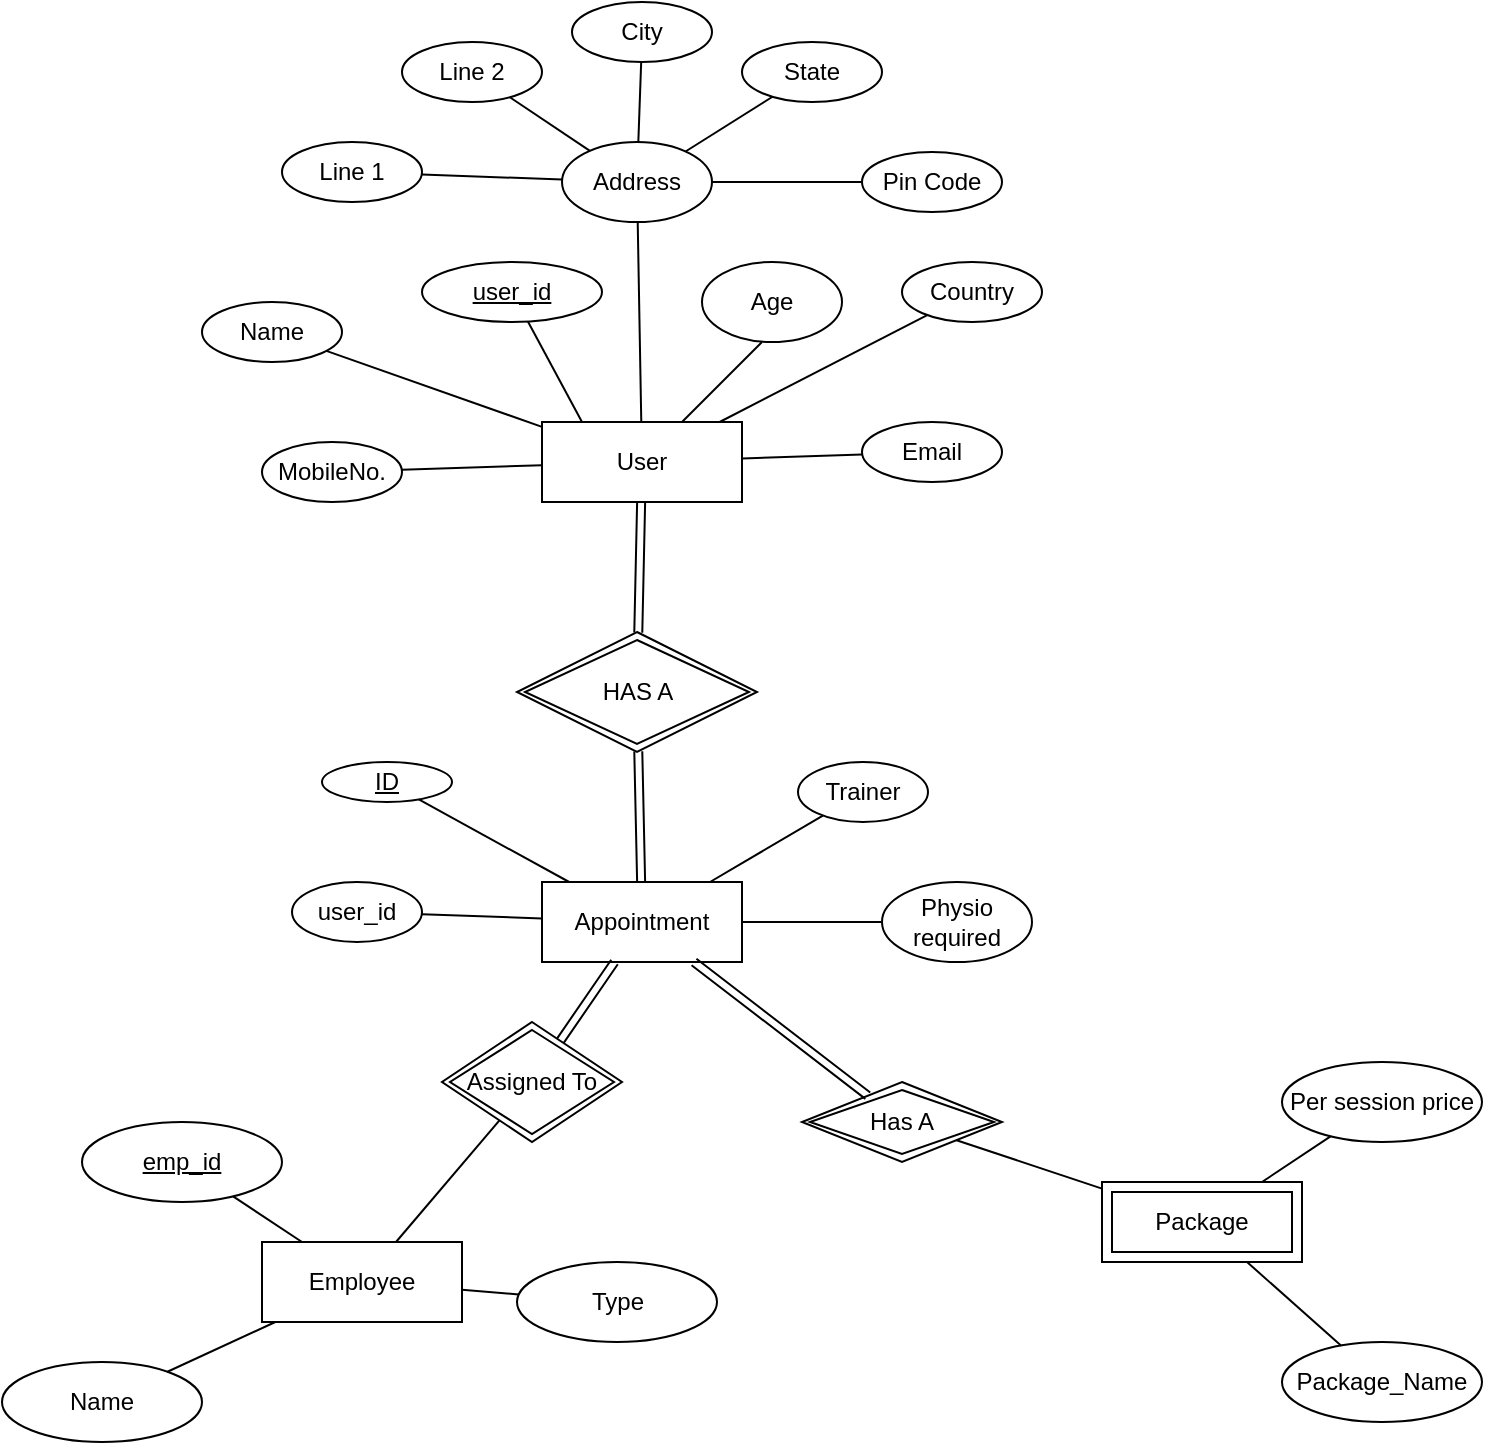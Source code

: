 <mxfile version="14.9.6" type="google"><diagram name="Page-1" id="e56a1550-8fbb-45ad-956c-1786394a9013"><mxGraphModel dx="866" dy="405" grid="1" gridSize="10" guides="1" tooltips="1" connect="1" arrows="1" fold="1" page="1" pageScale="1" pageWidth="1100" pageHeight="850" background="none" math="0" shadow="0"><root><mxCell id="0"/><mxCell id="1" parent="0"/><mxCell id="IpZd1X6jhCdk0gnbHK4a-1" value="Age" style="ellipse;whiteSpace=wrap;html=1;" vertex="1" parent="1"><mxGeometry x="470" y="180" width="70" height="40" as="geometry"/></mxCell><mxCell id="IpZd1X6jhCdk0gnbHK4a-2" value="User" style="whiteSpace=wrap;html=1;align=center;" vertex="1" parent="1"><mxGeometry x="390" y="260" width="100" height="40" as="geometry"/></mxCell><mxCell id="IpZd1X6jhCdk0gnbHK4a-4" value="" style="endArrow=none;html=1;" edge="1" parent="1" source="IpZd1X6jhCdk0gnbHK4a-2"><mxGeometry width="50" height="50" relative="1" as="geometry"><mxPoint x="450" y="270" as="sourcePoint"/><mxPoint x="500" y="220" as="targetPoint"/></mxGeometry></mxCell><mxCell id="IpZd1X6jhCdk0gnbHK4a-5" value="user_id" style="ellipse;whiteSpace=wrap;html=1;align=center;fontStyle=4;" vertex="1" parent="1"><mxGeometry x="330" y="180" width="90" height="30" as="geometry"/></mxCell><mxCell id="IpZd1X6jhCdk0gnbHK4a-7" value="" style="endArrow=none;html=1;" edge="1" parent="1" target="IpZd1X6jhCdk0gnbHK4a-5"><mxGeometry width="50" height="50" relative="1" as="geometry"><mxPoint x="410" y="260" as="sourcePoint"/><mxPoint x="460" y="220" as="targetPoint"/></mxGeometry></mxCell><mxCell id="IpZd1X6jhCdk0gnbHK4a-8" value="Address" style="ellipse;whiteSpace=wrap;html=1;align=center;" vertex="1" parent="1"><mxGeometry x="400" y="120" width="75" height="40" as="geometry"/></mxCell><mxCell id="IpZd1X6jhCdk0gnbHK4a-9" value="Country" style="ellipse;whiteSpace=wrap;html=1;align=center;" vertex="1" parent="1"><mxGeometry x="570" y="180" width="70" height="30" as="geometry"/></mxCell><mxCell id="IpZd1X6jhCdk0gnbHK4a-13" value="State" style="ellipse;whiteSpace=wrap;html=1;align=center;" vertex="1" parent="1"><mxGeometry x="490" y="70" width="70" height="30" as="geometry"/></mxCell><mxCell id="IpZd1X6jhCdk0gnbHK4a-14" value="City" style="ellipse;whiteSpace=wrap;html=1;align=center;" vertex="1" parent="1"><mxGeometry x="405" y="50" width="70" height="30" as="geometry"/></mxCell><mxCell id="IpZd1X6jhCdk0gnbHK4a-15" value="Line 2" style="ellipse;whiteSpace=wrap;html=1;align=center;" vertex="1" parent="1"><mxGeometry x="320" y="70" width="70" height="30" as="geometry"/></mxCell><mxCell id="IpZd1X6jhCdk0gnbHK4a-16" value="Line 1" style="ellipse;whiteSpace=wrap;html=1;align=center;" vertex="1" parent="1"><mxGeometry x="260" y="120" width="70" height="30" as="geometry"/></mxCell><mxCell id="IpZd1X6jhCdk0gnbHK4a-17" value="Pin Code" style="ellipse;whiteSpace=wrap;html=1;align=center;" vertex="1" parent="1"><mxGeometry x="550" y="125" width="70" height="30" as="geometry"/></mxCell><mxCell id="IpZd1X6jhCdk0gnbHK4a-18" value="" style="endArrow=none;html=1;" edge="1" parent="1" source="IpZd1X6jhCdk0gnbHK4a-8" target="IpZd1X6jhCdk0gnbHK4a-16"><mxGeometry width="50" height="50" relative="1" as="geometry"><mxPoint x="300" y="190" as="sourcePoint"/><mxPoint x="350" y="140" as="targetPoint"/></mxGeometry></mxCell><mxCell id="IpZd1X6jhCdk0gnbHK4a-19" value="" style="endArrow=none;html=1;" edge="1" parent="1" source="IpZd1X6jhCdk0gnbHK4a-14" target="IpZd1X6jhCdk0gnbHK4a-8"><mxGeometry width="50" height="50" relative="1" as="geometry"><mxPoint x="500.172" y="86.36" as="sourcePoint"/><mxPoint x="430.002" y="83.638" as="targetPoint"/></mxGeometry></mxCell><mxCell id="IpZd1X6jhCdk0gnbHK4a-20" value="" style="endArrow=none;html=1;" edge="1" parent="1" source="IpZd1X6jhCdk0gnbHK4a-2" target="IpZd1X6jhCdk0gnbHK4a-8"><mxGeometry width="50" height="50" relative="1" as="geometry"><mxPoint x="420.052" y="158.95" as="sourcePoint"/><mxPoint x="349.882" y="156.228" as="targetPoint"/></mxGeometry></mxCell><mxCell id="IpZd1X6jhCdk0gnbHK4a-21" value="" style="endArrow=none;html=1;" edge="1" parent="1" source="IpZd1X6jhCdk0gnbHK4a-8" target="IpZd1X6jhCdk0gnbHK4a-15"><mxGeometry width="50" height="50" relative="1" as="geometry"><mxPoint x="470.002" y="92.72" as="sourcePoint"/><mxPoint x="399.832" y="89.998" as="targetPoint"/></mxGeometry></mxCell><mxCell id="IpZd1X6jhCdk0gnbHK4a-22" value="" style="endArrow=none;html=1;exitX=0;exitY=0.5;exitDx=0;exitDy=0;" edge="1" parent="1" source="IpZd1X6jhCdk0gnbHK4a-17" target="IpZd1X6jhCdk0gnbHK4a-8"><mxGeometry width="50" height="50" relative="1" as="geometry"><mxPoint x="570" y="134" as="sourcePoint"/><mxPoint x="489.832" y="133.638" as="targetPoint"/></mxGeometry></mxCell><mxCell id="IpZd1X6jhCdk0gnbHK4a-23" value="" style="endArrow=none;html=1;" edge="1" parent="1" source="IpZd1X6jhCdk0gnbHK4a-13" target="IpZd1X6jhCdk0gnbHK4a-8"><mxGeometry width="50" height="50" relative="1" as="geometry"><mxPoint x="530.172" y="120.0" as="sourcePoint"/><mxPoint x="460.002" y="117.278" as="targetPoint"/></mxGeometry></mxCell><mxCell id="IpZd1X6jhCdk0gnbHK4a-24" value="Name" style="ellipse;whiteSpace=wrap;html=1;align=center;" vertex="1" parent="1"><mxGeometry x="220" y="200" width="70" height="30" as="geometry"/></mxCell><mxCell id="IpZd1X6jhCdk0gnbHK4a-25" value="MobileNo." style="ellipse;whiteSpace=wrap;html=1;align=center;" vertex="1" parent="1"><mxGeometry x="250" y="270" width="70" height="30" as="geometry"/></mxCell><mxCell id="IpZd1X6jhCdk0gnbHK4a-26" value="Email" style="ellipse;whiteSpace=wrap;html=1;align=center;" vertex="1" parent="1"><mxGeometry x="550" y="260" width="70" height="30" as="geometry"/></mxCell><mxCell id="IpZd1X6jhCdk0gnbHK4a-27" value="" style="endArrow=none;html=1;" edge="1" parent="1" source="IpZd1X6jhCdk0gnbHK4a-2" target="IpZd1X6jhCdk0gnbHK4a-26"><mxGeometry width="50" height="50" relative="1" as="geometry"><mxPoint x="410" y="300" as="sourcePoint"/><mxPoint x="460" y="250" as="targetPoint"/></mxGeometry></mxCell><mxCell id="IpZd1X6jhCdk0gnbHK4a-28" value="" style="endArrow=none;html=1;" edge="1" parent="1" source="IpZd1X6jhCdk0gnbHK4a-2" target="IpZd1X6jhCdk0gnbHK4a-25"><mxGeometry width="50" height="50" relative="1" as="geometry"><mxPoint x="500" y="288.276" as="sourcePoint"/><mxPoint x="560.113" y="286.203" as="targetPoint"/></mxGeometry></mxCell><mxCell id="IpZd1X6jhCdk0gnbHK4a-29" value="" style="endArrow=none;html=1;" edge="1" parent="1" source="IpZd1X6jhCdk0gnbHK4a-24" target="IpZd1X6jhCdk0gnbHK4a-2"><mxGeometry width="50" height="50" relative="1" as="geometry"><mxPoint x="510" y="298.276" as="sourcePoint"/><mxPoint x="460" y="290" as="targetPoint"/></mxGeometry></mxCell><mxCell id="IpZd1X6jhCdk0gnbHK4a-31" value="" style="endArrow=none;html=1;" edge="1" parent="1" source="IpZd1X6jhCdk0gnbHK4a-2" target="IpZd1X6jhCdk0gnbHK4a-9"><mxGeometry width="50" height="50" relative="1" as="geometry"><mxPoint x="530" y="318.276" as="sourcePoint"/><mxPoint x="590.113" y="316.203" as="targetPoint"/></mxGeometry></mxCell><mxCell id="IpZd1X6jhCdk0gnbHK4a-32" value="HAS A&lt;br&gt;" style="shape=rhombus;double=1;perimeter=rhombusPerimeter;whiteSpace=wrap;html=1;align=center;" vertex="1" parent="1"><mxGeometry x="377.5" y="365" width="120" height="60" as="geometry"/></mxCell><mxCell id="IpZd1X6jhCdk0gnbHK4a-37" value="Appointment" style="whiteSpace=wrap;html=1;align=center;" vertex="1" parent="1"><mxGeometry x="390" y="490" width="100" height="40" as="geometry"/></mxCell><mxCell id="IpZd1X6jhCdk0gnbHK4a-38" value="user_id" style="ellipse;whiteSpace=wrap;html=1;align=center;" vertex="1" parent="1"><mxGeometry x="265" y="490" width="65" height="30" as="geometry"/></mxCell><mxCell id="IpZd1X6jhCdk0gnbHK4a-39" value="Physio&lt;br&gt;required" style="ellipse;whiteSpace=wrap;html=1;align=center;" vertex="1" parent="1"><mxGeometry x="560" y="490" width="75" height="40" as="geometry"/></mxCell><mxCell id="IpZd1X6jhCdk0gnbHK4a-40" value="Trainer" style="ellipse;whiteSpace=wrap;html=1;align=center;" vertex="1" parent="1"><mxGeometry x="518" y="430" width="65" height="30" as="geometry"/></mxCell><mxCell id="IpZd1X6jhCdk0gnbHK4a-41" value="ID" style="ellipse;whiteSpace=wrap;html=1;align=center;fontStyle=4;" vertex="1" parent="1"><mxGeometry x="280" y="430" width="65" height="20" as="geometry"/></mxCell><mxCell id="IpZd1X6jhCdk0gnbHK4a-42" value="Employee" style="whiteSpace=wrap;html=1;align=center;" vertex="1" parent="1"><mxGeometry x="250" y="670" width="100" height="40" as="geometry"/></mxCell><mxCell id="IpZd1X6jhCdk0gnbHK4a-43" value="emp_id" style="ellipse;whiteSpace=wrap;html=1;align=center;fontStyle=4;" vertex="1" parent="1"><mxGeometry x="160" y="610" width="100" height="40" as="geometry"/></mxCell><mxCell id="IpZd1X6jhCdk0gnbHK4a-44" value="Name" style="ellipse;whiteSpace=wrap;html=1;align=center;" vertex="1" parent="1"><mxGeometry x="120" y="730" width="100" height="40" as="geometry"/></mxCell><mxCell id="IpZd1X6jhCdk0gnbHK4a-45" value="Type" style="ellipse;whiteSpace=wrap;html=1;align=center;" vertex="1" parent="1"><mxGeometry x="377.5" y="680" width="100" height="40" as="geometry"/></mxCell><mxCell id="IpZd1X6jhCdk0gnbHK4a-46" value="Assigned To" style="shape=rhombus;double=1;perimeter=rhombusPerimeter;whiteSpace=wrap;html=1;align=center;" vertex="1" parent="1"><mxGeometry x="340" y="560" width="90" height="60" as="geometry"/></mxCell><mxCell id="IpZd1X6jhCdk0gnbHK4a-47" value="" style="endArrow=none;html=1;" edge="1" parent="1" source="IpZd1X6jhCdk0gnbHK4a-42" target="IpZd1X6jhCdk0gnbHK4a-46"><mxGeometry width="50" height="50" relative="1" as="geometry"><mxPoint x="410" y="640" as="sourcePoint"/><mxPoint x="460" y="590" as="targetPoint"/></mxGeometry></mxCell><mxCell id="IpZd1X6jhCdk0gnbHK4a-50" value="Has A" style="shape=rhombus;double=1;perimeter=rhombusPerimeter;whiteSpace=wrap;html=1;align=center;" vertex="1" parent="1"><mxGeometry x="520" y="590" width="100" height="40" as="geometry"/></mxCell><mxCell id="IpZd1X6jhCdk0gnbHK4a-51" value="Package" style="shape=ext;margin=3;double=1;whiteSpace=wrap;html=1;align=center;" vertex="1" parent="1"><mxGeometry x="670" y="640" width="100" height="40" as="geometry"/></mxCell><mxCell id="IpZd1X6jhCdk0gnbHK4a-52" value="Per session price" style="ellipse;whiteSpace=wrap;html=1;align=center;" vertex="1" parent="1"><mxGeometry x="760" y="580" width="100" height="40" as="geometry"/></mxCell><mxCell id="IpZd1X6jhCdk0gnbHK4a-53" value="Package_Name" style="ellipse;whiteSpace=wrap;html=1;align=center;" vertex="1" parent="1"><mxGeometry x="760" y="720" width="100" height="40" as="geometry"/></mxCell><mxCell id="IpZd1X6jhCdk0gnbHK4a-57" value="" style="endArrow=none;html=1;" edge="1" parent="1" source="IpZd1X6jhCdk0gnbHK4a-50" target="IpZd1X6jhCdk0gnbHK4a-51"><mxGeometry width="50" height="50" relative="1" as="geometry"><mxPoint x="410" y="640" as="sourcePoint"/><mxPoint x="460" y="590" as="targetPoint"/></mxGeometry></mxCell><mxCell id="IpZd1X6jhCdk0gnbHK4a-59" value="" style="endArrow=none;html=1;" edge="1" parent="1" source="IpZd1X6jhCdk0gnbHK4a-51" target="IpZd1X6jhCdk0gnbHK4a-52"><mxGeometry width="50" height="50" relative="1" as="geometry"><mxPoint x="630" y="670" as="sourcePoint"/><mxPoint x="680" y="620" as="targetPoint"/></mxGeometry></mxCell><mxCell id="IpZd1X6jhCdk0gnbHK4a-60" value="" style="endArrow=none;html=1;" edge="1" parent="1" source="IpZd1X6jhCdk0gnbHK4a-51" target="IpZd1X6jhCdk0gnbHK4a-53"><mxGeometry width="50" height="50" relative="1" as="geometry"><mxPoint x="760.0" y="650" as="sourcePoint"/><mxPoint x="794.275" y="627.15" as="targetPoint"/></mxGeometry></mxCell><mxCell id="IpZd1X6jhCdk0gnbHK4a-61" value="" style="endArrow=none;html=1;" edge="1" parent="1" source="IpZd1X6jhCdk0gnbHK4a-43" target="IpZd1X6jhCdk0gnbHK4a-42"><mxGeometry width="50" height="50" relative="1" as="geometry"><mxPoint x="320" y="570" as="sourcePoint"/><mxPoint x="370" y="520" as="targetPoint"/></mxGeometry></mxCell><mxCell id="IpZd1X6jhCdk0gnbHK4a-62" value="" style="endArrow=none;html=1;" edge="1" parent="1" source="IpZd1X6jhCdk0gnbHK4a-44" target="IpZd1X6jhCdk0gnbHK4a-42"><mxGeometry width="50" height="50" relative="1" as="geometry"><mxPoint x="320" y="870" as="sourcePoint"/><mxPoint x="370" y="820" as="targetPoint"/></mxGeometry></mxCell><mxCell id="IpZd1X6jhCdk0gnbHK4a-63" value="" style="endArrow=none;html=1;" edge="1" parent="1" source="IpZd1X6jhCdk0gnbHK4a-45" target="IpZd1X6jhCdk0gnbHK4a-42"><mxGeometry width="50" height="50" relative="1" as="geometry"><mxPoint x="320" y="870" as="sourcePoint"/><mxPoint x="370" y="820" as="targetPoint"/></mxGeometry></mxCell><mxCell id="IpZd1X6jhCdk0gnbHK4a-64" value="" style="shape=link;html=1;" edge="1" parent="1" source="IpZd1X6jhCdk0gnbHK4a-46" target="IpZd1X6jhCdk0gnbHK4a-37"><mxGeometry width="100" relative="1" as="geometry"><mxPoint x="300" y="540" as="sourcePoint"/><mxPoint x="400" y="540" as="targetPoint"/></mxGeometry></mxCell><mxCell id="IpZd1X6jhCdk0gnbHK4a-65" value="" style="shape=link;html=1;" edge="1" parent="1" source="IpZd1X6jhCdk0gnbHK4a-37" target="IpZd1X6jhCdk0gnbHK4a-50"><mxGeometry width="100" relative="1" as="geometry"><mxPoint x="300" y="540" as="sourcePoint"/><mxPoint x="400" y="540" as="targetPoint"/></mxGeometry></mxCell><mxCell id="IpZd1X6jhCdk0gnbHK4a-66" value="" style="shape=link;html=1;" edge="1" parent="1" source="IpZd1X6jhCdk0gnbHK4a-37" target="IpZd1X6jhCdk0gnbHK4a-32"><mxGeometry width="100" relative="1" as="geometry"><mxPoint x="300" y="540" as="sourcePoint"/><mxPoint x="400" y="540" as="targetPoint"/></mxGeometry></mxCell><mxCell id="IpZd1X6jhCdk0gnbHK4a-67" value="" style="shape=link;html=1;" edge="1" parent="1" source="IpZd1X6jhCdk0gnbHK4a-2" target="IpZd1X6jhCdk0gnbHK4a-32"><mxGeometry width="100" relative="1" as="geometry"><mxPoint x="300" y="340" as="sourcePoint"/><mxPoint x="400" y="340" as="targetPoint"/></mxGeometry></mxCell><mxCell id="IpZd1X6jhCdk0gnbHK4a-68" value="" style="endArrow=none;html=1;" edge="1" parent="1" source="IpZd1X6jhCdk0gnbHK4a-37" target="IpZd1X6jhCdk0gnbHK4a-41"><mxGeometry width="50" height="50" relative="1" as="geometry"><mxPoint x="320" y="570" as="sourcePoint"/><mxPoint x="370" y="520" as="targetPoint"/></mxGeometry></mxCell><mxCell id="IpZd1X6jhCdk0gnbHK4a-69" value="" style="endArrow=none;html=1;" edge="1" parent="1" source="IpZd1X6jhCdk0gnbHK4a-37" target="IpZd1X6jhCdk0gnbHK4a-38"><mxGeometry width="50" height="50" relative="1" as="geometry"><mxPoint x="320" y="570" as="sourcePoint"/><mxPoint x="300" y="500" as="targetPoint"/></mxGeometry></mxCell><mxCell id="IpZd1X6jhCdk0gnbHK4a-70" value="" style="endArrow=none;html=1;" edge="1" parent="1" source="IpZd1X6jhCdk0gnbHK4a-37" target="IpZd1X6jhCdk0gnbHK4a-40"><mxGeometry width="50" height="50" relative="1" as="geometry"><mxPoint x="535.05" y="452.107" as="sourcePoint"/><mxPoint x="474.956" y="450.001" as="targetPoint"/></mxGeometry></mxCell><mxCell id="IpZd1X6jhCdk0gnbHK4a-71" value="" style="endArrow=none;html=1;" edge="1" parent="1" source="IpZd1X6jhCdk0gnbHK4a-39" target="IpZd1X6jhCdk0gnbHK4a-37"><mxGeometry width="50" height="50" relative="1" as="geometry"><mxPoint x="410" y="528.247" as="sourcePoint"/><mxPoint x="349.906" y="526.141" as="targetPoint"/></mxGeometry></mxCell></root></mxGraphModel></diagram></mxfile>